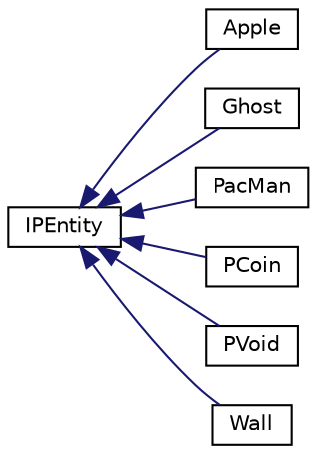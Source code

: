 digraph "Graphical Class Hierarchy"
{
  edge [fontname="Helvetica",fontsize="10",labelfontname="Helvetica",labelfontsize="10"];
  node [fontname="Helvetica",fontsize="10",shape=record];
  rankdir="LR";
  Node0 [label="IPEntity",height=0.2,width=0.4,color="black", fillcolor="white", style="filled",URL="$class_i_p_entity.html"];
  Node0 -> Node1 [dir="back",color="midnightblue",fontsize="10",style="solid",fontname="Helvetica"];
  Node1 [label="Apple",height=0.2,width=0.4,color="black", fillcolor="white", style="filled",URL="$class_apple.html"];
  Node0 -> Node2 [dir="back",color="midnightblue",fontsize="10",style="solid",fontname="Helvetica"];
  Node2 [label="Ghost",height=0.2,width=0.4,color="black", fillcolor="white", style="filled",URL="$class_ghost.html"];
  Node0 -> Node3 [dir="back",color="midnightblue",fontsize="10",style="solid",fontname="Helvetica"];
  Node3 [label="PacMan",height=0.2,width=0.4,color="black", fillcolor="white", style="filled",URL="$class_pac_man.html"];
  Node0 -> Node4 [dir="back",color="midnightblue",fontsize="10",style="solid",fontname="Helvetica"];
  Node4 [label="PCoin",height=0.2,width=0.4,color="black", fillcolor="white", style="filled",URL="$class_p_coin.html"];
  Node0 -> Node5 [dir="back",color="midnightblue",fontsize="10",style="solid",fontname="Helvetica"];
  Node5 [label="PVoid",height=0.2,width=0.4,color="black", fillcolor="white", style="filled",URL="$class_p_void.html"];
  Node0 -> Node6 [dir="back",color="midnightblue",fontsize="10",style="solid",fontname="Helvetica"];
  Node6 [label="Wall",height=0.2,width=0.4,color="black", fillcolor="white", style="filled",URL="$class_wall.html"];
}
